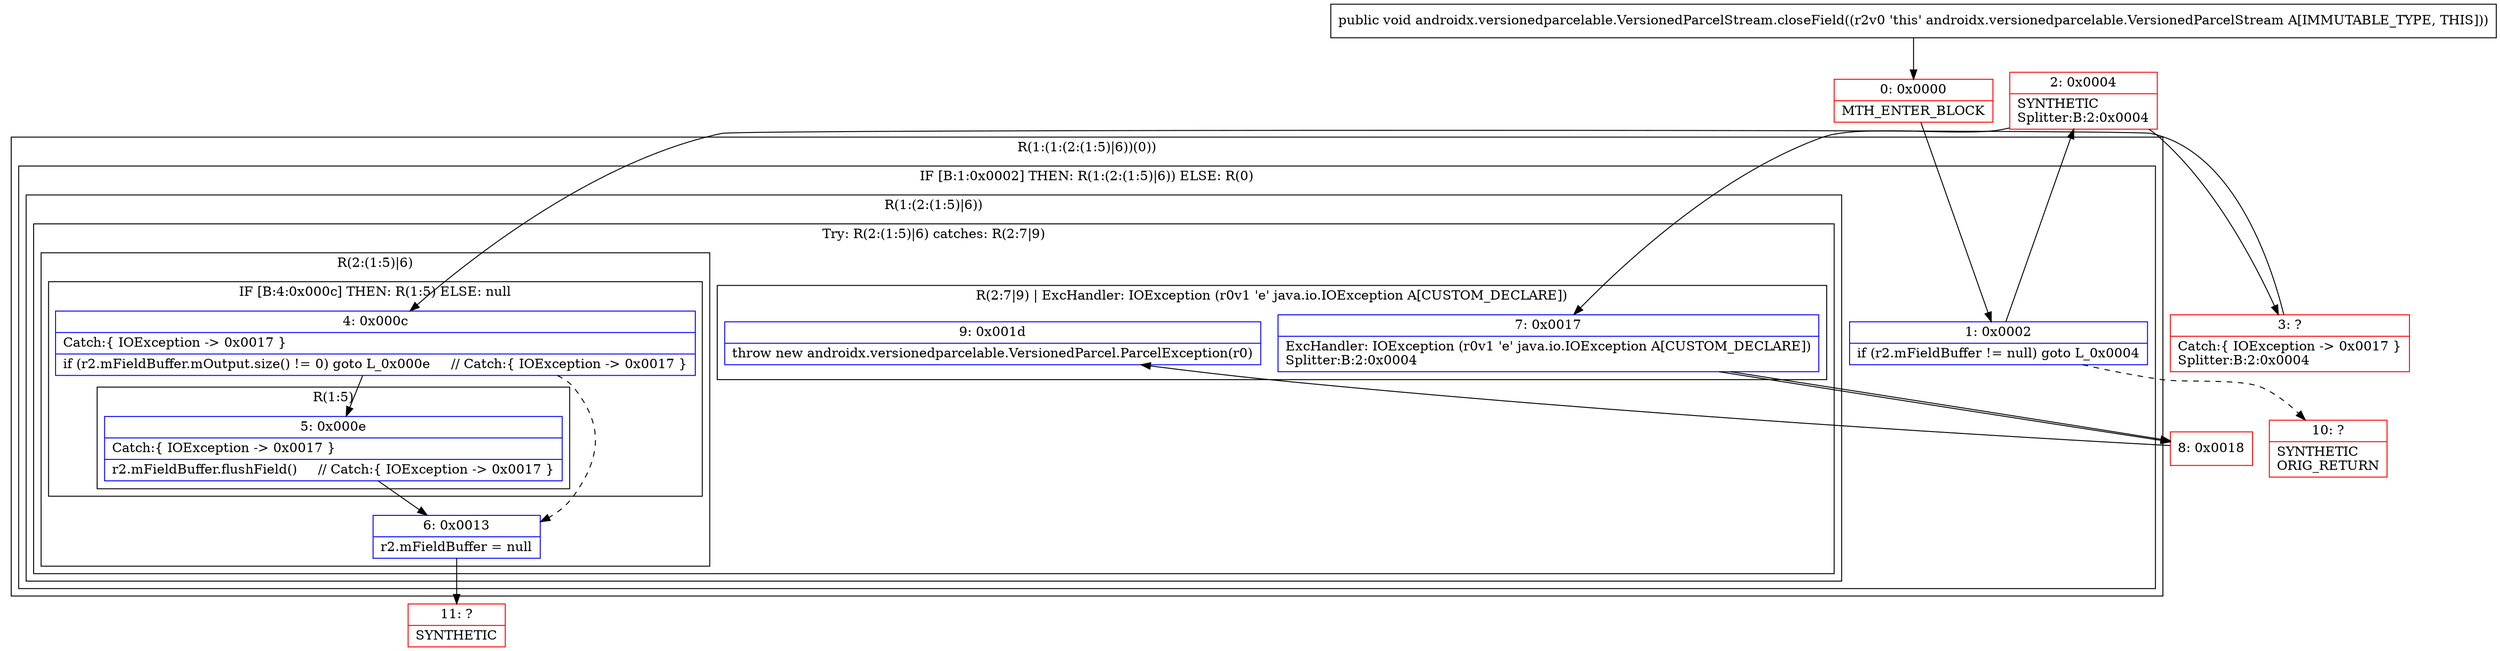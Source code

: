 digraph "CFG forandroidx.versionedparcelable.VersionedParcelStream.closeField()V" {
subgraph cluster_Region_1295665673 {
label = "R(1:(1:(2:(1:5)|6))(0))";
node [shape=record,color=blue];
subgraph cluster_IfRegion_1572964890 {
label = "IF [B:1:0x0002] THEN: R(1:(2:(1:5)|6)) ELSE: R(0)";
node [shape=record,color=blue];
Node_1 [shape=record,label="{1\:\ 0x0002|if (r2.mFieldBuffer != null) goto L_0x0004\l}"];
subgraph cluster_Region_959805926 {
label = "R(1:(2:(1:5)|6))";
node [shape=record,color=blue];
subgraph cluster_TryCatchRegion_405366530 {
label = "Try: R(2:(1:5)|6) catches: R(2:7|9)";
node [shape=record,color=blue];
subgraph cluster_Region_123477004 {
label = "R(2:(1:5)|6)";
node [shape=record,color=blue];
subgraph cluster_IfRegion_1444726695 {
label = "IF [B:4:0x000c] THEN: R(1:5) ELSE: null";
node [shape=record,color=blue];
Node_4 [shape=record,label="{4\:\ 0x000c|Catch:\{ IOException \-\> 0x0017 \}\l|if (r2.mFieldBuffer.mOutput.size() != 0) goto L_0x000e     \/\/ Catch:\{ IOException \-\> 0x0017 \}\l}"];
subgraph cluster_Region_1156873931 {
label = "R(1:5)";
node [shape=record,color=blue];
Node_5 [shape=record,label="{5\:\ 0x000e|Catch:\{ IOException \-\> 0x0017 \}\l|r2.mFieldBuffer.flushField()     \/\/ Catch:\{ IOException \-\> 0x0017 \}\l}"];
}
}
Node_6 [shape=record,label="{6\:\ 0x0013|r2.mFieldBuffer = null\l}"];
}
subgraph cluster_Region_389419040 {
label = "R(2:7|9) | ExcHandler: IOException (r0v1 'e' java.io.IOException A[CUSTOM_DECLARE])\l";
node [shape=record,color=blue];
Node_7 [shape=record,label="{7\:\ 0x0017|ExcHandler: IOException (r0v1 'e' java.io.IOException A[CUSTOM_DECLARE])\lSplitter:B:2:0x0004\l}"];
Node_9 [shape=record,label="{9\:\ 0x001d|throw new androidx.versionedparcelable.VersionedParcel.ParcelException(r0)\l}"];
}
}
}
subgraph cluster_Region_1894630070 {
label = "R(0)";
node [shape=record,color=blue];
}
}
}
subgraph cluster_Region_389419040 {
label = "R(2:7|9) | ExcHandler: IOException (r0v1 'e' java.io.IOException A[CUSTOM_DECLARE])\l";
node [shape=record,color=blue];
Node_7 [shape=record,label="{7\:\ 0x0017|ExcHandler: IOException (r0v1 'e' java.io.IOException A[CUSTOM_DECLARE])\lSplitter:B:2:0x0004\l}"];
Node_9 [shape=record,label="{9\:\ 0x001d|throw new androidx.versionedparcelable.VersionedParcel.ParcelException(r0)\l}"];
}
Node_0 [shape=record,color=red,label="{0\:\ 0x0000|MTH_ENTER_BLOCK\l}"];
Node_2 [shape=record,color=red,label="{2\:\ 0x0004|SYNTHETIC\lSplitter:B:2:0x0004\l}"];
Node_3 [shape=record,color=red,label="{3\:\ ?|Catch:\{ IOException \-\> 0x0017 \}\lSplitter:B:2:0x0004\l}"];
Node_8 [shape=record,color=red,label="{8\:\ 0x0018}"];
Node_10 [shape=record,color=red,label="{10\:\ ?|SYNTHETIC\lORIG_RETURN\l}"];
Node_11 [shape=record,color=red,label="{11\:\ ?|SYNTHETIC\l}"];
MethodNode[shape=record,label="{public void androidx.versionedparcelable.VersionedParcelStream.closeField((r2v0 'this' androidx.versionedparcelable.VersionedParcelStream A[IMMUTABLE_TYPE, THIS])) }"];
MethodNode -> Node_0;
Node_1 -> Node_2;
Node_1 -> Node_10[style=dashed];
Node_4 -> Node_5;
Node_4 -> Node_6[style=dashed];
Node_5 -> Node_6;
Node_6 -> Node_11;
Node_7 -> Node_8;
Node_7 -> Node_8;
Node_0 -> Node_1;
Node_2 -> Node_3;
Node_2 -> Node_7;
Node_3 -> Node_4;
Node_8 -> Node_9;
}

